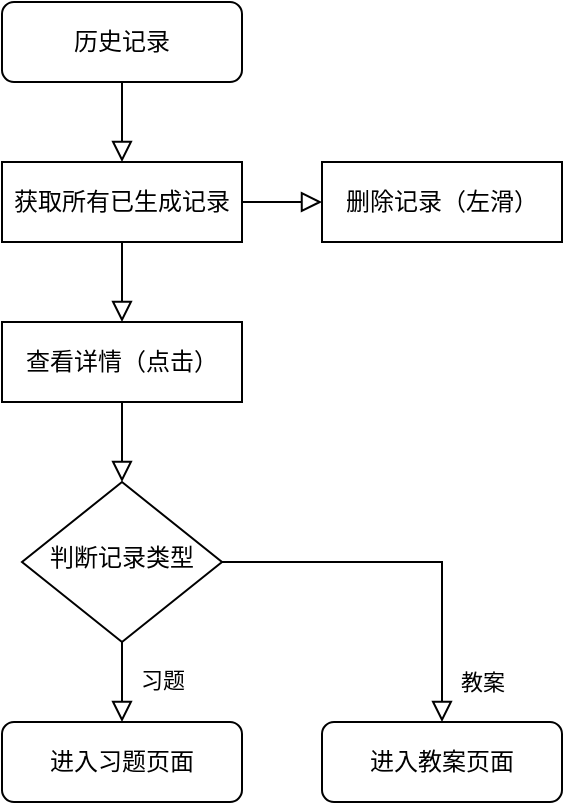 <mxfile version="21.2.9" type="github">
  <diagram id="C5RBs43oDa-KdzZeNtuy" name="Page-1">
    <mxGraphModel dx="1434" dy="764" grid="1" gridSize="10" guides="1" tooltips="1" connect="1" arrows="1" fold="1" page="1" pageScale="1" pageWidth="827" pageHeight="1169" math="0" shadow="0">
      <root>
        <mxCell id="WIyWlLk6GJQsqaUBKTNV-0" />
        <mxCell id="WIyWlLk6GJQsqaUBKTNV-1" parent="WIyWlLk6GJQsqaUBKTNV-0" />
        <mxCell id="SKfDJDPAbVfqe_Okgrc_-0" value="" style="edgeStyle=orthogonalEdgeStyle;rounded=0;orthogonalLoop=1;jettySize=auto;html=1;endArrow=block;endFill=0;endSize=8;entryX=0.5;entryY=0;entryDx=0;entryDy=0;" edge="1" parent="WIyWlLk6GJQsqaUBKTNV-1" source="SKfDJDPAbVfqe_Okgrc_-1" target="SKfDJDPAbVfqe_Okgrc_-8">
          <mxGeometry relative="1" as="geometry" />
        </mxCell>
        <mxCell id="SKfDJDPAbVfqe_Okgrc_-1" value="历史记录" style="rounded=1;whiteSpace=wrap;html=1;fontSize=12;glass=0;strokeWidth=1;shadow=0;" vertex="1" parent="WIyWlLk6GJQsqaUBKTNV-1">
          <mxGeometry x="160" y="80" width="120" height="40" as="geometry" />
        </mxCell>
        <mxCell id="SKfDJDPAbVfqe_Okgrc_-5" value="进入习题页面" style="rounded=1;whiteSpace=wrap;html=1;fontSize=12;glass=0;strokeWidth=1;shadow=0;" vertex="1" parent="WIyWlLk6GJQsqaUBKTNV-1">
          <mxGeometry x="160" y="440" width="120" height="40" as="geometry" />
        </mxCell>
        <mxCell id="SKfDJDPAbVfqe_Okgrc_-7" value="" style="edgeStyle=orthogonalEdgeStyle;rounded=0;orthogonalLoop=1;jettySize=auto;html=1;endArrow=block;endFill=0;endSize=8;entryX=0.5;entryY=0;entryDx=0;entryDy=0;" edge="1" parent="WIyWlLk6GJQsqaUBKTNV-1" source="SKfDJDPAbVfqe_Okgrc_-8" target="SKfDJDPAbVfqe_Okgrc_-9">
          <mxGeometry relative="1" as="geometry">
            <Array as="points" />
            <mxPoint x="220" y="240" as="targetPoint" />
          </mxGeometry>
        </mxCell>
        <mxCell id="SKfDJDPAbVfqe_Okgrc_-11" value="" style="edgeStyle=orthogonalEdgeStyle;rounded=0;orthogonalLoop=1;jettySize=auto;html=1;endArrow=block;endFill=0;endSize=8;" edge="1" parent="WIyWlLk6GJQsqaUBKTNV-1" source="SKfDJDPAbVfqe_Okgrc_-8" target="SKfDJDPAbVfqe_Okgrc_-10">
          <mxGeometry relative="1" as="geometry" />
        </mxCell>
        <mxCell id="SKfDJDPAbVfqe_Okgrc_-8" value="获取所有已生成记录" style="rounded=0;whiteSpace=wrap;html=1;fontSize=12;glass=0;strokeWidth=1;shadow=0;" vertex="1" parent="WIyWlLk6GJQsqaUBKTNV-1">
          <mxGeometry x="160" y="160" width="120" height="40" as="geometry" />
        </mxCell>
        <mxCell id="SKfDJDPAbVfqe_Okgrc_-17" value="" style="edgeStyle=orthogonalEdgeStyle;rounded=0;orthogonalLoop=1;jettySize=auto;html=1;endArrow=block;endFill=0;endSize=8;" edge="1" parent="WIyWlLk6GJQsqaUBKTNV-1" source="SKfDJDPAbVfqe_Okgrc_-9" target="SKfDJDPAbVfqe_Okgrc_-14">
          <mxGeometry relative="1" as="geometry" />
        </mxCell>
        <mxCell id="SKfDJDPAbVfqe_Okgrc_-9" value="查看详情（点击）" style="rounded=0;whiteSpace=wrap;html=1;fontSize=12;glass=0;strokeWidth=1;shadow=0;" vertex="1" parent="WIyWlLk6GJQsqaUBKTNV-1">
          <mxGeometry x="160" y="240" width="120" height="40" as="geometry" />
        </mxCell>
        <mxCell id="SKfDJDPAbVfqe_Okgrc_-10" value="删除记录（左滑）" style="rounded=0;whiteSpace=wrap;html=1;fontSize=12;glass=0;strokeWidth=1;shadow=0;" vertex="1" parent="WIyWlLk6GJQsqaUBKTNV-1">
          <mxGeometry x="320" y="160" width="120" height="40" as="geometry" />
        </mxCell>
        <mxCell id="SKfDJDPAbVfqe_Okgrc_-12" value="习题" style="rounded=0;html=1;jettySize=auto;orthogonalLoop=1;fontSize=11;endArrow=block;endFill=0;endSize=8;strokeWidth=1;shadow=0;labelBackgroundColor=none;edgeStyle=orthogonalEdgeStyle;" edge="1" parent="WIyWlLk6GJQsqaUBKTNV-1" source="SKfDJDPAbVfqe_Okgrc_-14">
          <mxGeometry x="0.012" y="20" relative="1" as="geometry">
            <mxPoint y="-1" as="offset" />
            <mxPoint x="220" y="440" as="targetPoint" />
          </mxGeometry>
        </mxCell>
        <mxCell id="SKfDJDPAbVfqe_Okgrc_-13" value="教案" style="edgeStyle=orthogonalEdgeStyle;rounded=0;html=1;jettySize=auto;orthogonalLoop=1;fontSize=11;endArrow=block;endFill=0;endSize=8;strokeWidth=1;shadow=0;labelBackgroundColor=none;" edge="1" parent="WIyWlLk6GJQsqaUBKTNV-1" source="SKfDJDPAbVfqe_Okgrc_-14" target="SKfDJDPAbVfqe_Okgrc_-15">
          <mxGeometry x="0.789" y="20" relative="1" as="geometry">
            <mxPoint as="offset" />
          </mxGeometry>
        </mxCell>
        <mxCell id="SKfDJDPAbVfqe_Okgrc_-14" value="判断记录类型" style="rhombus;whiteSpace=wrap;html=1;shadow=0;fontFamily=Helvetica;fontSize=12;align=center;strokeWidth=1;spacing=6;spacingTop=-4;" vertex="1" parent="WIyWlLk6GJQsqaUBKTNV-1">
          <mxGeometry x="170" y="320" width="100" height="80" as="geometry" />
        </mxCell>
        <mxCell id="SKfDJDPAbVfqe_Okgrc_-15" value="进入教案页面" style="rounded=1;whiteSpace=wrap;html=1;fontSize=12;glass=0;strokeWidth=1;shadow=0;" vertex="1" parent="WIyWlLk6GJQsqaUBKTNV-1">
          <mxGeometry x="320" y="440" width="120" height="40" as="geometry" />
        </mxCell>
      </root>
    </mxGraphModel>
  </diagram>
</mxfile>
